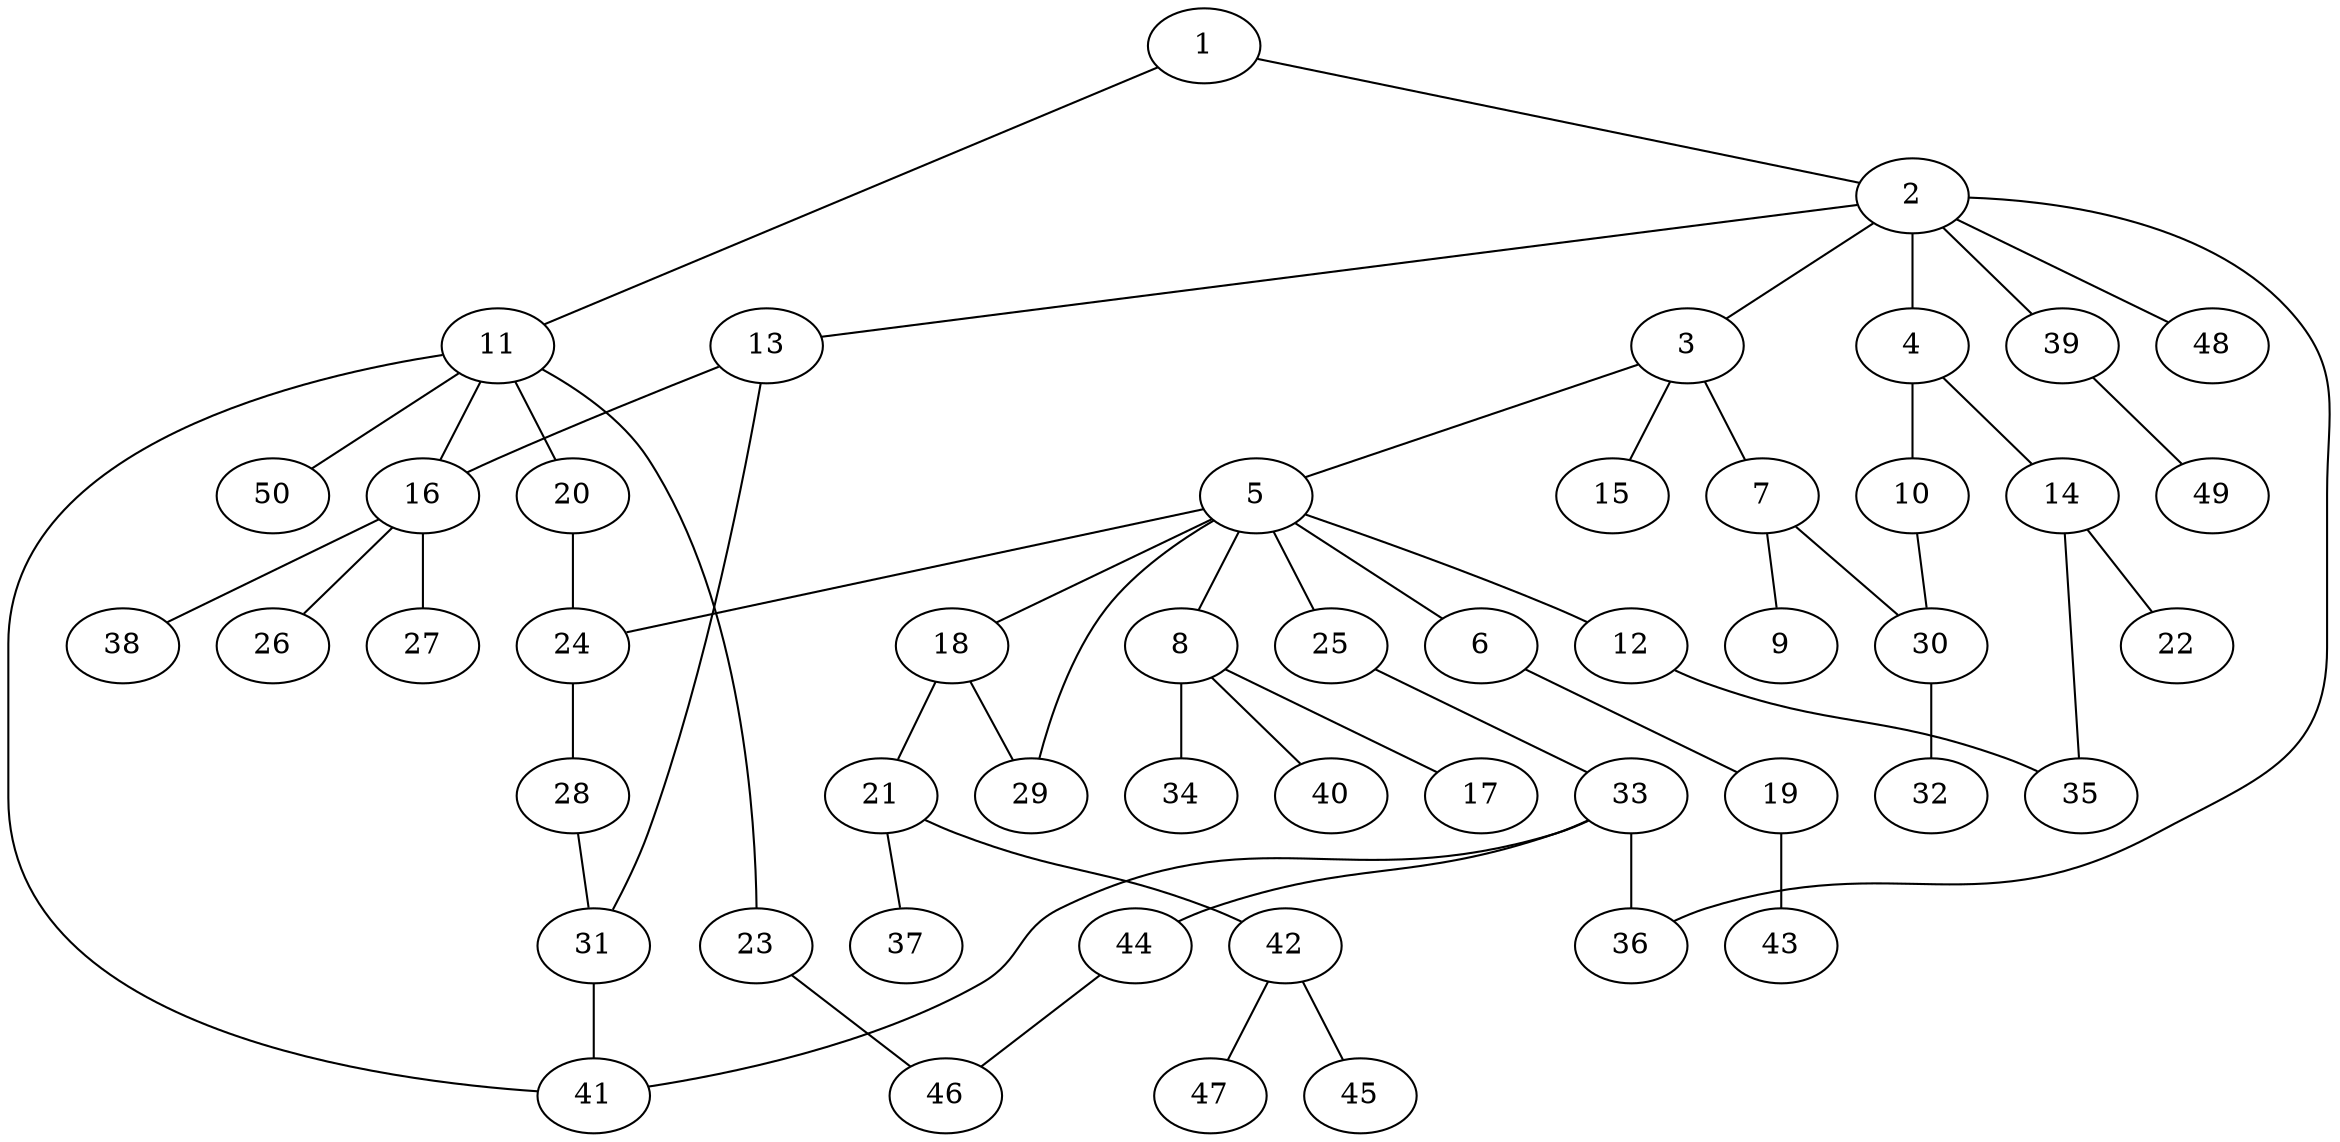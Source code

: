 graph graphname {1--2
1--11
2--3
2--4
2--13
2--36
2--39
2--48
3--5
3--7
3--15
4--10
4--14
5--6
5--8
5--12
5--18
5--24
5--25
5--29
6--19
7--9
7--30
8--17
8--34
8--40
10--30
11--16
11--20
11--23
11--41
11--50
12--35
13--16
13--31
14--22
14--35
16--26
16--27
16--38
18--21
18--29
19--43
20--24
21--37
21--42
23--46
24--28
25--33
28--31
30--32
31--41
33--36
33--41
33--44
39--49
42--45
42--47
44--46
}